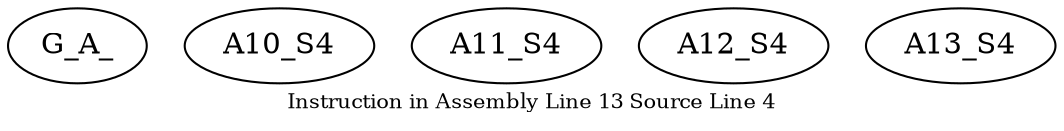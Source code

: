 digraph{
	node [ ]
	edge [ ]
	G_A_
	A10_S4 [ ]
	A11_S4 [ ]
	A12_S4 [ ]
	A13_S4 [ ]
	label = "Instruction in Assembly Line 13 Source Line 4"
	fontsize = "10"
}